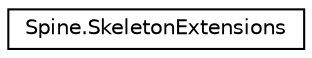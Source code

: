 digraph "그래픽컬한 클래스 계통도"
{
 // LATEX_PDF_SIZE
  edge [fontname="Helvetica",fontsize="10",labelfontname="Helvetica",labelfontsize="10"];
  node [fontname="Helvetica",fontsize="10",shape=record];
  rankdir="LR";
  Node0 [label="Spine.SkeletonExtensions",height=0.2,width=0.4,color="black", fillcolor="white", style="filled",URL="$class_spine_1_1_skeleton_extensions.html",tooltip=" "];
}
